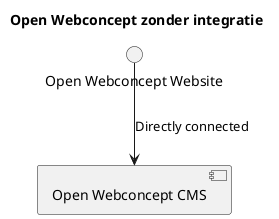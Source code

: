 @startuml
title Open Webconcept zonder integratie

' User Interface Component
interface "Open Webconcept Website" as Website

' Backend Components
component "Open Webconcept CMS" as CMS

' Relationships
Website -down-> CMS : Directly connected

@enduml
